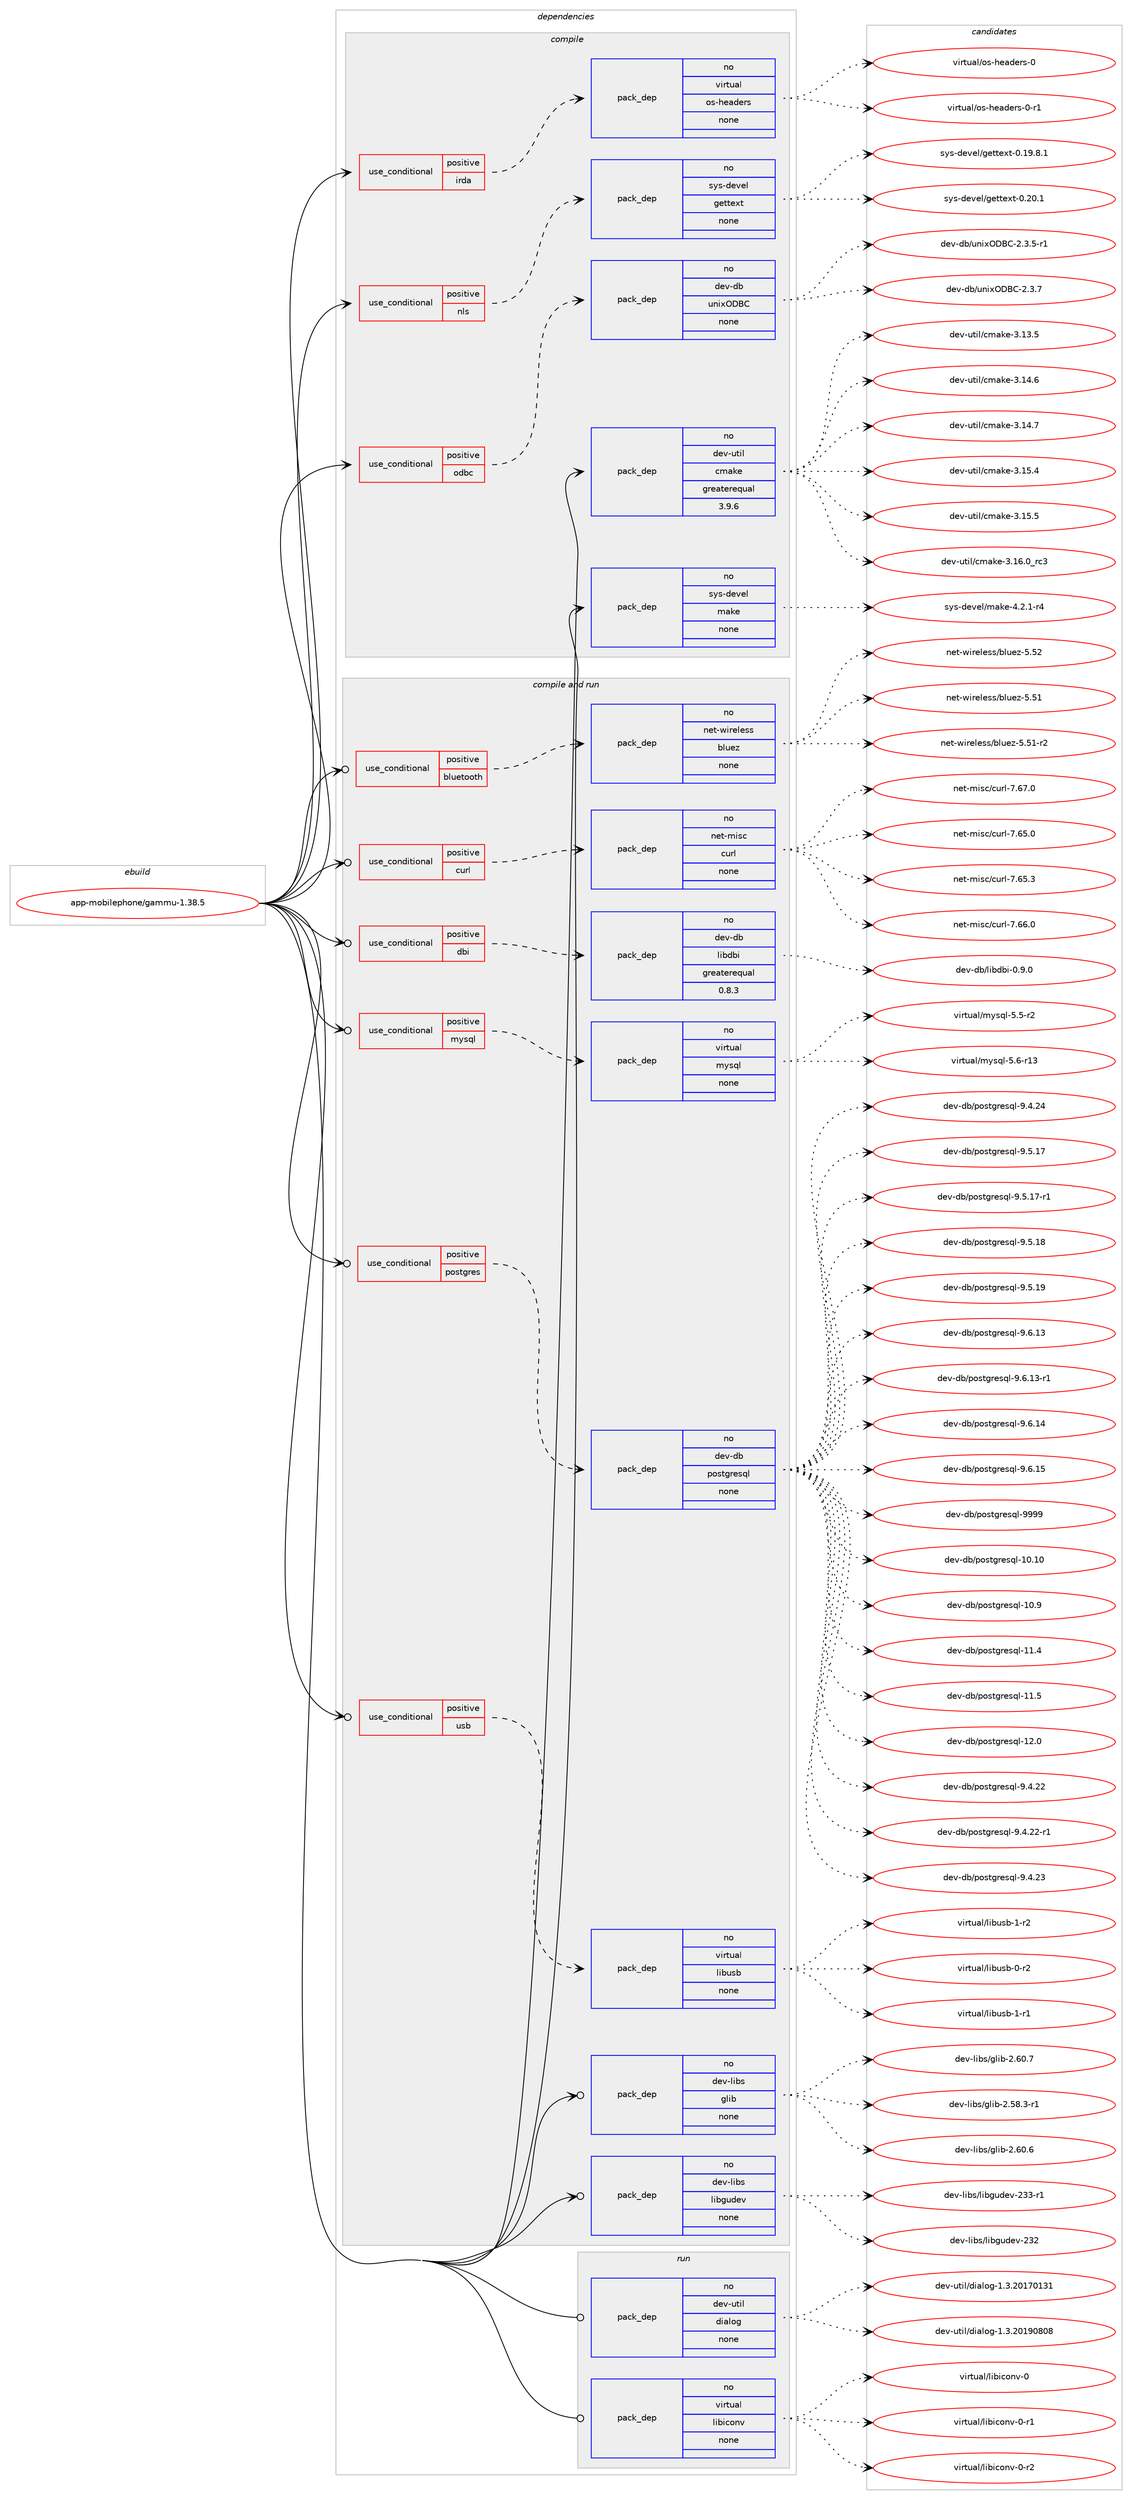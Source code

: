 digraph prolog {

# *************
# Graph options
# *************

newrank=true;
concentrate=true;
compound=true;
graph [rankdir=LR,fontname=Helvetica,fontsize=10,ranksep=1.5];#, ranksep=2.5, nodesep=0.2];
edge  [arrowhead=vee];
node  [fontname=Helvetica,fontsize=10];

# **********
# The ebuild
# **********

subgraph cluster_leftcol {
color=gray;
rank=same;
label=<<i>ebuild</i>>;
id [label="app-mobilephone/gammu-1.38.5", color=red, width=4, href="../app-mobilephone/gammu-1.38.5.svg"];
}

# ****************
# The dependencies
# ****************

subgraph cluster_midcol {
color=gray;
label=<<i>dependencies</i>>;
subgraph cluster_compile {
fillcolor="#eeeeee";
style=filled;
label=<<i>compile</i>>;
subgraph cond119687 {
dependency501166 [label=<<TABLE BORDER="0" CELLBORDER="1" CELLSPACING="0" CELLPADDING="4"><TR><TD ROWSPAN="3" CELLPADDING="10">use_conditional</TD></TR><TR><TD>positive</TD></TR><TR><TD>irda</TD></TR></TABLE>>, shape=none, color=red];
subgraph pack372415 {
dependency501167 [label=<<TABLE BORDER="0" CELLBORDER="1" CELLSPACING="0" CELLPADDING="4" WIDTH="220"><TR><TD ROWSPAN="6" CELLPADDING="30">pack_dep</TD></TR><TR><TD WIDTH="110">no</TD></TR><TR><TD>virtual</TD></TR><TR><TD>os-headers</TD></TR><TR><TD>none</TD></TR><TR><TD></TD></TR></TABLE>>, shape=none, color=blue];
}
dependency501166:e -> dependency501167:w [weight=20,style="dashed",arrowhead="vee"];
}
id:e -> dependency501166:w [weight=20,style="solid",arrowhead="vee"];
subgraph cond119688 {
dependency501168 [label=<<TABLE BORDER="0" CELLBORDER="1" CELLSPACING="0" CELLPADDING="4"><TR><TD ROWSPAN="3" CELLPADDING="10">use_conditional</TD></TR><TR><TD>positive</TD></TR><TR><TD>nls</TD></TR></TABLE>>, shape=none, color=red];
subgraph pack372416 {
dependency501169 [label=<<TABLE BORDER="0" CELLBORDER="1" CELLSPACING="0" CELLPADDING="4" WIDTH="220"><TR><TD ROWSPAN="6" CELLPADDING="30">pack_dep</TD></TR><TR><TD WIDTH="110">no</TD></TR><TR><TD>sys-devel</TD></TR><TR><TD>gettext</TD></TR><TR><TD>none</TD></TR><TR><TD></TD></TR></TABLE>>, shape=none, color=blue];
}
dependency501168:e -> dependency501169:w [weight=20,style="dashed",arrowhead="vee"];
}
id:e -> dependency501168:w [weight=20,style="solid",arrowhead="vee"];
subgraph cond119689 {
dependency501170 [label=<<TABLE BORDER="0" CELLBORDER="1" CELLSPACING="0" CELLPADDING="4"><TR><TD ROWSPAN="3" CELLPADDING="10">use_conditional</TD></TR><TR><TD>positive</TD></TR><TR><TD>odbc</TD></TR></TABLE>>, shape=none, color=red];
subgraph pack372417 {
dependency501171 [label=<<TABLE BORDER="0" CELLBORDER="1" CELLSPACING="0" CELLPADDING="4" WIDTH="220"><TR><TD ROWSPAN="6" CELLPADDING="30">pack_dep</TD></TR><TR><TD WIDTH="110">no</TD></TR><TR><TD>dev-db</TD></TR><TR><TD>unixODBC</TD></TR><TR><TD>none</TD></TR><TR><TD></TD></TR></TABLE>>, shape=none, color=blue];
}
dependency501170:e -> dependency501171:w [weight=20,style="dashed",arrowhead="vee"];
}
id:e -> dependency501170:w [weight=20,style="solid",arrowhead="vee"];
subgraph pack372418 {
dependency501172 [label=<<TABLE BORDER="0" CELLBORDER="1" CELLSPACING="0" CELLPADDING="4" WIDTH="220"><TR><TD ROWSPAN="6" CELLPADDING="30">pack_dep</TD></TR><TR><TD WIDTH="110">no</TD></TR><TR><TD>dev-util</TD></TR><TR><TD>cmake</TD></TR><TR><TD>greaterequal</TD></TR><TR><TD>3.9.6</TD></TR></TABLE>>, shape=none, color=blue];
}
id:e -> dependency501172:w [weight=20,style="solid",arrowhead="vee"];
subgraph pack372419 {
dependency501173 [label=<<TABLE BORDER="0" CELLBORDER="1" CELLSPACING="0" CELLPADDING="4" WIDTH="220"><TR><TD ROWSPAN="6" CELLPADDING="30">pack_dep</TD></TR><TR><TD WIDTH="110">no</TD></TR><TR><TD>sys-devel</TD></TR><TR><TD>make</TD></TR><TR><TD>none</TD></TR><TR><TD></TD></TR></TABLE>>, shape=none, color=blue];
}
id:e -> dependency501173:w [weight=20,style="solid",arrowhead="vee"];
}
subgraph cluster_compileandrun {
fillcolor="#eeeeee";
style=filled;
label=<<i>compile and run</i>>;
subgraph cond119690 {
dependency501174 [label=<<TABLE BORDER="0" CELLBORDER="1" CELLSPACING="0" CELLPADDING="4"><TR><TD ROWSPAN="3" CELLPADDING="10">use_conditional</TD></TR><TR><TD>positive</TD></TR><TR><TD>bluetooth</TD></TR></TABLE>>, shape=none, color=red];
subgraph pack372420 {
dependency501175 [label=<<TABLE BORDER="0" CELLBORDER="1" CELLSPACING="0" CELLPADDING="4" WIDTH="220"><TR><TD ROWSPAN="6" CELLPADDING="30">pack_dep</TD></TR><TR><TD WIDTH="110">no</TD></TR><TR><TD>net-wireless</TD></TR><TR><TD>bluez</TD></TR><TR><TD>none</TD></TR><TR><TD></TD></TR></TABLE>>, shape=none, color=blue];
}
dependency501174:e -> dependency501175:w [weight=20,style="dashed",arrowhead="vee"];
}
id:e -> dependency501174:w [weight=20,style="solid",arrowhead="odotvee"];
subgraph cond119691 {
dependency501176 [label=<<TABLE BORDER="0" CELLBORDER="1" CELLSPACING="0" CELLPADDING="4"><TR><TD ROWSPAN="3" CELLPADDING="10">use_conditional</TD></TR><TR><TD>positive</TD></TR><TR><TD>curl</TD></TR></TABLE>>, shape=none, color=red];
subgraph pack372421 {
dependency501177 [label=<<TABLE BORDER="0" CELLBORDER="1" CELLSPACING="0" CELLPADDING="4" WIDTH="220"><TR><TD ROWSPAN="6" CELLPADDING="30">pack_dep</TD></TR><TR><TD WIDTH="110">no</TD></TR><TR><TD>net-misc</TD></TR><TR><TD>curl</TD></TR><TR><TD>none</TD></TR><TR><TD></TD></TR></TABLE>>, shape=none, color=blue];
}
dependency501176:e -> dependency501177:w [weight=20,style="dashed",arrowhead="vee"];
}
id:e -> dependency501176:w [weight=20,style="solid",arrowhead="odotvee"];
subgraph cond119692 {
dependency501178 [label=<<TABLE BORDER="0" CELLBORDER="1" CELLSPACING="0" CELLPADDING="4"><TR><TD ROWSPAN="3" CELLPADDING="10">use_conditional</TD></TR><TR><TD>positive</TD></TR><TR><TD>dbi</TD></TR></TABLE>>, shape=none, color=red];
subgraph pack372422 {
dependency501179 [label=<<TABLE BORDER="0" CELLBORDER="1" CELLSPACING="0" CELLPADDING="4" WIDTH="220"><TR><TD ROWSPAN="6" CELLPADDING="30">pack_dep</TD></TR><TR><TD WIDTH="110">no</TD></TR><TR><TD>dev-db</TD></TR><TR><TD>libdbi</TD></TR><TR><TD>greaterequal</TD></TR><TR><TD>0.8.3</TD></TR></TABLE>>, shape=none, color=blue];
}
dependency501178:e -> dependency501179:w [weight=20,style="dashed",arrowhead="vee"];
}
id:e -> dependency501178:w [weight=20,style="solid",arrowhead="odotvee"];
subgraph cond119693 {
dependency501180 [label=<<TABLE BORDER="0" CELLBORDER="1" CELLSPACING="0" CELLPADDING="4"><TR><TD ROWSPAN="3" CELLPADDING="10">use_conditional</TD></TR><TR><TD>positive</TD></TR><TR><TD>mysql</TD></TR></TABLE>>, shape=none, color=red];
subgraph pack372423 {
dependency501181 [label=<<TABLE BORDER="0" CELLBORDER="1" CELLSPACING="0" CELLPADDING="4" WIDTH="220"><TR><TD ROWSPAN="6" CELLPADDING="30">pack_dep</TD></TR><TR><TD WIDTH="110">no</TD></TR><TR><TD>virtual</TD></TR><TR><TD>mysql</TD></TR><TR><TD>none</TD></TR><TR><TD></TD></TR></TABLE>>, shape=none, color=blue];
}
dependency501180:e -> dependency501181:w [weight=20,style="dashed",arrowhead="vee"];
}
id:e -> dependency501180:w [weight=20,style="solid",arrowhead="odotvee"];
subgraph cond119694 {
dependency501182 [label=<<TABLE BORDER="0" CELLBORDER="1" CELLSPACING="0" CELLPADDING="4"><TR><TD ROWSPAN="3" CELLPADDING="10">use_conditional</TD></TR><TR><TD>positive</TD></TR><TR><TD>postgres</TD></TR></TABLE>>, shape=none, color=red];
subgraph pack372424 {
dependency501183 [label=<<TABLE BORDER="0" CELLBORDER="1" CELLSPACING="0" CELLPADDING="4" WIDTH="220"><TR><TD ROWSPAN="6" CELLPADDING="30">pack_dep</TD></TR><TR><TD WIDTH="110">no</TD></TR><TR><TD>dev-db</TD></TR><TR><TD>postgresql</TD></TR><TR><TD>none</TD></TR><TR><TD></TD></TR></TABLE>>, shape=none, color=blue];
}
dependency501182:e -> dependency501183:w [weight=20,style="dashed",arrowhead="vee"];
}
id:e -> dependency501182:w [weight=20,style="solid",arrowhead="odotvee"];
subgraph cond119695 {
dependency501184 [label=<<TABLE BORDER="0" CELLBORDER="1" CELLSPACING="0" CELLPADDING="4"><TR><TD ROWSPAN="3" CELLPADDING="10">use_conditional</TD></TR><TR><TD>positive</TD></TR><TR><TD>usb</TD></TR></TABLE>>, shape=none, color=red];
subgraph pack372425 {
dependency501185 [label=<<TABLE BORDER="0" CELLBORDER="1" CELLSPACING="0" CELLPADDING="4" WIDTH="220"><TR><TD ROWSPAN="6" CELLPADDING="30">pack_dep</TD></TR><TR><TD WIDTH="110">no</TD></TR><TR><TD>virtual</TD></TR><TR><TD>libusb</TD></TR><TR><TD>none</TD></TR><TR><TD></TD></TR></TABLE>>, shape=none, color=blue];
}
dependency501184:e -> dependency501185:w [weight=20,style="dashed",arrowhead="vee"];
}
id:e -> dependency501184:w [weight=20,style="solid",arrowhead="odotvee"];
subgraph pack372426 {
dependency501186 [label=<<TABLE BORDER="0" CELLBORDER="1" CELLSPACING="0" CELLPADDING="4" WIDTH="220"><TR><TD ROWSPAN="6" CELLPADDING="30">pack_dep</TD></TR><TR><TD WIDTH="110">no</TD></TR><TR><TD>dev-libs</TD></TR><TR><TD>glib</TD></TR><TR><TD>none</TD></TR><TR><TD></TD></TR></TABLE>>, shape=none, color=blue];
}
id:e -> dependency501186:w [weight=20,style="solid",arrowhead="odotvee"];
subgraph pack372427 {
dependency501187 [label=<<TABLE BORDER="0" CELLBORDER="1" CELLSPACING="0" CELLPADDING="4" WIDTH="220"><TR><TD ROWSPAN="6" CELLPADDING="30">pack_dep</TD></TR><TR><TD WIDTH="110">no</TD></TR><TR><TD>dev-libs</TD></TR><TR><TD>libgudev</TD></TR><TR><TD>none</TD></TR><TR><TD></TD></TR></TABLE>>, shape=none, color=blue];
}
id:e -> dependency501187:w [weight=20,style="solid",arrowhead="odotvee"];
}
subgraph cluster_run {
fillcolor="#eeeeee";
style=filled;
label=<<i>run</i>>;
subgraph pack372428 {
dependency501188 [label=<<TABLE BORDER="0" CELLBORDER="1" CELLSPACING="0" CELLPADDING="4" WIDTH="220"><TR><TD ROWSPAN="6" CELLPADDING="30">pack_dep</TD></TR><TR><TD WIDTH="110">no</TD></TR><TR><TD>dev-util</TD></TR><TR><TD>dialog</TD></TR><TR><TD>none</TD></TR><TR><TD></TD></TR></TABLE>>, shape=none, color=blue];
}
id:e -> dependency501188:w [weight=20,style="solid",arrowhead="odot"];
subgraph pack372429 {
dependency501189 [label=<<TABLE BORDER="0" CELLBORDER="1" CELLSPACING="0" CELLPADDING="4" WIDTH="220"><TR><TD ROWSPAN="6" CELLPADDING="30">pack_dep</TD></TR><TR><TD WIDTH="110">no</TD></TR><TR><TD>virtual</TD></TR><TR><TD>libiconv</TD></TR><TR><TD>none</TD></TR><TR><TD></TD></TR></TABLE>>, shape=none, color=blue];
}
id:e -> dependency501189:w [weight=20,style="solid",arrowhead="odot"];
}
}

# **************
# The candidates
# **************

subgraph cluster_choices {
rank=same;
color=gray;
label=<<i>candidates</i>>;

subgraph choice372415 {
color=black;
nodesep=1;
choice118105114116117971084711111545104101971001011141154548 [label="virtual/os-headers-0", color=red, width=4,href="../virtual/os-headers-0.svg"];
choice1181051141161179710847111115451041019710010111411545484511449 [label="virtual/os-headers-0-r1", color=red, width=4,href="../virtual/os-headers-0-r1.svg"];
dependency501167:e -> choice118105114116117971084711111545104101971001011141154548:w [style=dotted,weight="100"];
dependency501167:e -> choice1181051141161179710847111115451041019710010111411545484511449:w [style=dotted,weight="100"];
}
subgraph choice372416 {
color=black;
nodesep=1;
choice1151211154510010111810110847103101116116101120116454846495746564649 [label="sys-devel/gettext-0.19.8.1", color=red, width=4,href="../sys-devel/gettext-0.19.8.1.svg"];
choice115121115451001011181011084710310111611610112011645484650484649 [label="sys-devel/gettext-0.20.1", color=red, width=4,href="../sys-devel/gettext-0.20.1.svg"];
dependency501169:e -> choice1151211154510010111810110847103101116116101120116454846495746564649:w [style=dotted,weight="100"];
dependency501169:e -> choice115121115451001011181011084710310111611610112011645484650484649:w [style=dotted,weight="100"];
}
subgraph choice372417 {
color=black;
nodesep=1;
choice100101118451009847117110105120796866674550465146534511449 [label="dev-db/unixODBC-2.3.5-r1", color=red, width=4,href="../dev-db/unixODBC-2.3.5-r1.svg"];
choice10010111845100984711711010512079686667455046514655 [label="dev-db/unixODBC-2.3.7", color=red, width=4,href="../dev-db/unixODBC-2.3.7.svg"];
dependency501171:e -> choice100101118451009847117110105120796866674550465146534511449:w [style=dotted,weight="100"];
dependency501171:e -> choice10010111845100984711711010512079686667455046514655:w [style=dotted,weight="100"];
}
subgraph choice372418 {
color=black;
nodesep=1;
choice1001011184511711610510847991099710710145514649514653 [label="dev-util/cmake-3.13.5", color=red, width=4,href="../dev-util/cmake-3.13.5.svg"];
choice1001011184511711610510847991099710710145514649524654 [label="dev-util/cmake-3.14.6", color=red, width=4,href="../dev-util/cmake-3.14.6.svg"];
choice1001011184511711610510847991099710710145514649524655 [label="dev-util/cmake-3.14.7", color=red, width=4,href="../dev-util/cmake-3.14.7.svg"];
choice1001011184511711610510847991099710710145514649534652 [label="dev-util/cmake-3.15.4", color=red, width=4,href="../dev-util/cmake-3.15.4.svg"];
choice1001011184511711610510847991099710710145514649534653 [label="dev-util/cmake-3.15.5", color=red, width=4,href="../dev-util/cmake-3.15.5.svg"];
choice1001011184511711610510847991099710710145514649544648951149951 [label="dev-util/cmake-3.16.0_rc3", color=red, width=4,href="../dev-util/cmake-3.16.0_rc3.svg"];
dependency501172:e -> choice1001011184511711610510847991099710710145514649514653:w [style=dotted,weight="100"];
dependency501172:e -> choice1001011184511711610510847991099710710145514649524654:w [style=dotted,weight="100"];
dependency501172:e -> choice1001011184511711610510847991099710710145514649524655:w [style=dotted,weight="100"];
dependency501172:e -> choice1001011184511711610510847991099710710145514649534652:w [style=dotted,weight="100"];
dependency501172:e -> choice1001011184511711610510847991099710710145514649534653:w [style=dotted,weight="100"];
dependency501172:e -> choice1001011184511711610510847991099710710145514649544648951149951:w [style=dotted,weight="100"];
}
subgraph choice372419 {
color=black;
nodesep=1;
choice1151211154510010111810110847109971071014552465046494511452 [label="sys-devel/make-4.2.1-r4", color=red, width=4,href="../sys-devel/make-4.2.1-r4.svg"];
dependency501173:e -> choice1151211154510010111810110847109971071014552465046494511452:w [style=dotted,weight="100"];
}
subgraph choice372420 {
color=black;
nodesep=1;
choice1101011164511910511410110810111511547981081171011224553465349 [label="net-wireless/bluez-5.51", color=red, width=4,href="../net-wireless/bluez-5.51.svg"];
choice11010111645119105114101108101115115479810811710112245534653494511450 [label="net-wireless/bluez-5.51-r2", color=red, width=4,href="../net-wireless/bluez-5.51-r2.svg"];
choice1101011164511910511410110810111511547981081171011224553465350 [label="net-wireless/bluez-5.52", color=red, width=4,href="../net-wireless/bluez-5.52.svg"];
dependency501175:e -> choice1101011164511910511410110810111511547981081171011224553465349:w [style=dotted,weight="100"];
dependency501175:e -> choice11010111645119105114101108101115115479810811710112245534653494511450:w [style=dotted,weight="100"];
dependency501175:e -> choice1101011164511910511410110810111511547981081171011224553465350:w [style=dotted,weight="100"];
}
subgraph choice372421 {
color=black;
nodesep=1;
choice1101011164510910511599479911711410845554654534648 [label="net-misc/curl-7.65.0", color=red, width=4,href="../net-misc/curl-7.65.0.svg"];
choice1101011164510910511599479911711410845554654534651 [label="net-misc/curl-7.65.3", color=red, width=4,href="../net-misc/curl-7.65.3.svg"];
choice1101011164510910511599479911711410845554654544648 [label="net-misc/curl-7.66.0", color=red, width=4,href="../net-misc/curl-7.66.0.svg"];
choice1101011164510910511599479911711410845554654554648 [label="net-misc/curl-7.67.0", color=red, width=4,href="../net-misc/curl-7.67.0.svg"];
dependency501177:e -> choice1101011164510910511599479911711410845554654534648:w [style=dotted,weight="100"];
dependency501177:e -> choice1101011164510910511599479911711410845554654534651:w [style=dotted,weight="100"];
dependency501177:e -> choice1101011164510910511599479911711410845554654544648:w [style=dotted,weight="100"];
dependency501177:e -> choice1101011164510910511599479911711410845554654554648:w [style=dotted,weight="100"];
}
subgraph choice372422 {
color=black;
nodesep=1;
choice1001011184510098471081059810098105454846574648 [label="dev-db/libdbi-0.9.0", color=red, width=4,href="../dev-db/libdbi-0.9.0.svg"];
dependency501179:e -> choice1001011184510098471081059810098105454846574648:w [style=dotted,weight="100"];
}
subgraph choice372423 {
color=black;
nodesep=1;
choice1181051141161179710847109121115113108455346534511450 [label="virtual/mysql-5.5-r2", color=red, width=4,href="../virtual/mysql-5.5-r2.svg"];
choice118105114116117971084710912111511310845534654451144951 [label="virtual/mysql-5.6-r13", color=red, width=4,href="../virtual/mysql-5.6-r13.svg"];
dependency501181:e -> choice1181051141161179710847109121115113108455346534511450:w [style=dotted,weight="100"];
dependency501181:e -> choice118105114116117971084710912111511310845534654451144951:w [style=dotted,weight="100"];
}
subgraph choice372424 {
color=black;
nodesep=1;
choice100101118451009847112111115116103114101115113108454948464948 [label="dev-db/postgresql-10.10", color=red, width=4,href="../dev-db/postgresql-10.10.svg"];
choice1001011184510098471121111151161031141011151131084549484657 [label="dev-db/postgresql-10.9", color=red, width=4,href="../dev-db/postgresql-10.9.svg"];
choice1001011184510098471121111151161031141011151131084549494652 [label="dev-db/postgresql-11.4", color=red, width=4,href="../dev-db/postgresql-11.4.svg"];
choice1001011184510098471121111151161031141011151131084549494653 [label="dev-db/postgresql-11.5", color=red, width=4,href="../dev-db/postgresql-11.5.svg"];
choice1001011184510098471121111151161031141011151131084549504648 [label="dev-db/postgresql-12.0", color=red, width=4,href="../dev-db/postgresql-12.0.svg"];
choice10010111845100984711211111511610311410111511310845574652465050 [label="dev-db/postgresql-9.4.22", color=red, width=4,href="../dev-db/postgresql-9.4.22.svg"];
choice100101118451009847112111115116103114101115113108455746524650504511449 [label="dev-db/postgresql-9.4.22-r1", color=red, width=4,href="../dev-db/postgresql-9.4.22-r1.svg"];
choice10010111845100984711211111511610311410111511310845574652465051 [label="dev-db/postgresql-9.4.23", color=red, width=4,href="../dev-db/postgresql-9.4.23.svg"];
choice10010111845100984711211111511610311410111511310845574652465052 [label="dev-db/postgresql-9.4.24", color=red, width=4,href="../dev-db/postgresql-9.4.24.svg"];
choice10010111845100984711211111511610311410111511310845574653464955 [label="dev-db/postgresql-9.5.17", color=red, width=4,href="../dev-db/postgresql-9.5.17.svg"];
choice100101118451009847112111115116103114101115113108455746534649554511449 [label="dev-db/postgresql-9.5.17-r1", color=red, width=4,href="../dev-db/postgresql-9.5.17-r1.svg"];
choice10010111845100984711211111511610311410111511310845574653464956 [label="dev-db/postgresql-9.5.18", color=red, width=4,href="../dev-db/postgresql-9.5.18.svg"];
choice10010111845100984711211111511610311410111511310845574653464957 [label="dev-db/postgresql-9.5.19", color=red, width=4,href="../dev-db/postgresql-9.5.19.svg"];
choice10010111845100984711211111511610311410111511310845574654464951 [label="dev-db/postgresql-9.6.13", color=red, width=4,href="../dev-db/postgresql-9.6.13.svg"];
choice100101118451009847112111115116103114101115113108455746544649514511449 [label="dev-db/postgresql-9.6.13-r1", color=red, width=4,href="../dev-db/postgresql-9.6.13-r1.svg"];
choice10010111845100984711211111511610311410111511310845574654464952 [label="dev-db/postgresql-9.6.14", color=red, width=4,href="../dev-db/postgresql-9.6.14.svg"];
choice10010111845100984711211111511610311410111511310845574654464953 [label="dev-db/postgresql-9.6.15", color=red, width=4,href="../dev-db/postgresql-9.6.15.svg"];
choice1001011184510098471121111151161031141011151131084557575757 [label="dev-db/postgresql-9999", color=red, width=4,href="../dev-db/postgresql-9999.svg"];
dependency501183:e -> choice100101118451009847112111115116103114101115113108454948464948:w [style=dotted,weight="100"];
dependency501183:e -> choice1001011184510098471121111151161031141011151131084549484657:w [style=dotted,weight="100"];
dependency501183:e -> choice1001011184510098471121111151161031141011151131084549494652:w [style=dotted,weight="100"];
dependency501183:e -> choice1001011184510098471121111151161031141011151131084549494653:w [style=dotted,weight="100"];
dependency501183:e -> choice1001011184510098471121111151161031141011151131084549504648:w [style=dotted,weight="100"];
dependency501183:e -> choice10010111845100984711211111511610311410111511310845574652465050:w [style=dotted,weight="100"];
dependency501183:e -> choice100101118451009847112111115116103114101115113108455746524650504511449:w [style=dotted,weight="100"];
dependency501183:e -> choice10010111845100984711211111511610311410111511310845574652465051:w [style=dotted,weight="100"];
dependency501183:e -> choice10010111845100984711211111511610311410111511310845574652465052:w [style=dotted,weight="100"];
dependency501183:e -> choice10010111845100984711211111511610311410111511310845574653464955:w [style=dotted,weight="100"];
dependency501183:e -> choice100101118451009847112111115116103114101115113108455746534649554511449:w [style=dotted,weight="100"];
dependency501183:e -> choice10010111845100984711211111511610311410111511310845574653464956:w [style=dotted,weight="100"];
dependency501183:e -> choice10010111845100984711211111511610311410111511310845574653464957:w [style=dotted,weight="100"];
dependency501183:e -> choice10010111845100984711211111511610311410111511310845574654464951:w [style=dotted,weight="100"];
dependency501183:e -> choice100101118451009847112111115116103114101115113108455746544649514511449:w [style=dotted,weight="100"];
dependency501183:e -> choice10010111845100984711211111511610311410111511310845574654464952:w [style=dotted,weight="100"];
dependency501183:e -> choice10010111845100984711211111511610311410111511310845574654464953:w [style=dotted,weight="100"];
dependency501183:e -> choice1001011184510098471121111151161031141011151131084557575757:w [style=dotted,weight="100"];
}
subgraph choice372425 {
color=black;
nodesep=1;
choice1181051141161179710847108105981171159845484511450 [label="virtual/libusb-0-r2", color=red, width=4,href="../virtual/libusb-0-r2.svg"];
choice1181051141161179710847108105981171159845494511449 [label="virtual/libusb-1-r1", color=red, width=4,href="../virtual/libusb-1-r1.svg"];
choice1181051141161179710847108105981171159845494511450 [label="virtual/libusb-1-r2", color=red, width=4,href="../virtual/libusb-1-r2.svg"];
dependency501185:e -> choice1181051141161179710847108105981171159845484511450:w [style=dotted,weight="100"];
dependency501185:e -> choice1181051141161179710847108105981171159845494511449:w [style=dotted,weight="100"];
dependency501185:e -> choice1181051141161179710847108105981171159845494511450:w [style=dotted,weight="100"];
}
subgraph choice372426 {
color=black;
nodesep=1;
choice10010111845108105981154710310810598455046535646514511449 [label="dev-libs/glib-2.58.3-r1", color=red, width=4,href="../dev-libs/glib-2.58.3-r1.svg"];
choice1001011184510810598115471031081059845504654484654 [label="dev-libs/glib-2.60.6", color=red, width=4,href="../dev-libs/glib-2.60.6.svg"];
choice1001011184510810598115471031081059845504654484655 [label="dev-libs/glib-2.60.7", color=red, width=4,href="../dev-libs/glib-2.60.7.svg"];
dependency501186:e -> choice10010111845108105981154710310810598455046535646514511449:w [style=dotted,weight="100"];
dependency501186:e -> choice1001011184510810598115471031081059845504654484654:w [style=dotted,weight="100"];
dependency501186:e -> choice1001011184510810598115471031081059845504654484655:w [style=dotted,weight="100"];
}
subgraph choice372427 {
color=black;
nodesep=1;
choice1001011184510810598115471081059810311710010111845505150 [label="dev-libs/libgudev-232", color=red, width=4,href="../dev-libs/libgudev-232.svg"];
choice10010111845108105981154710810598103117100101118455051514511449 [label="dev-libs/libgudev-233-r1", color=red, width=4,href="../dev-libs/libgudev-233-r1.svg"];
dependency501187:e -> choice1001011184510810598115471081059810311710010111845505150:w [style=dotted,weight="100"];
dependency501187:e -> choice10010111845108105981154710810598103117100101118455051514511449:w [style=dotted,weight="100"];
}
subgraph choice372428 {
color=black;
nodesep=1;
choice10010111845117116105108471001059710811110345494651465048495548495149 [label="dev-util/dialog-1.3.20170131", color=red, width=4,href="../dev-util/dialog-1.3.20170131.svg"];
choice10010111845117116105108471001059710811110345494651465048495748564856 [label="dev-util/dialog-1.3.20190808", color=red, width=4,href="../dev-util/dialog-1.3.20190808.svg"];
dependency501188:e -> choice10010111845117116105108471001059710811110345494651465048495548495149:w [style=dotted,weight="100"];
dependency501188:e -> choice10010111845117116105108471001059710811110345494651465048495748564856:w [style=dotted,weight="100"];
}
subgraph choice372429 {
color=black;
nodesep=1;
choice118105114116117971084710810598105991111101184548 [label="virtual/libiconv-0", color=red, width=4,href="../virtual/libiconv-0.svg"];
choice1181051141161179710847108105981059911111011845484511449 [label="virtual/libiconv-0-r1", color=red, width=4,href="../virtual/libiconv-0-r1.svg"];
choice1181051141161179710847108105981059911111011845484511450 [label="virtual/libiconv-0-r2", color=red, width=4,href="../virtual/libiconv-0-r2.svg"];
dependency501189:e -> choice118105114116117971084710810598105991111101184548:w [style=dotted,weight="100"];
dependency501189:e -> choice1181051141161179710847108105981059911111011845484511449:w [style=dotted,weight="100"];
dependency501189:e -> choice1181051141161179710847108105981059911111011845484511450:w [style=dotted,weight="100"];
}
}

}
